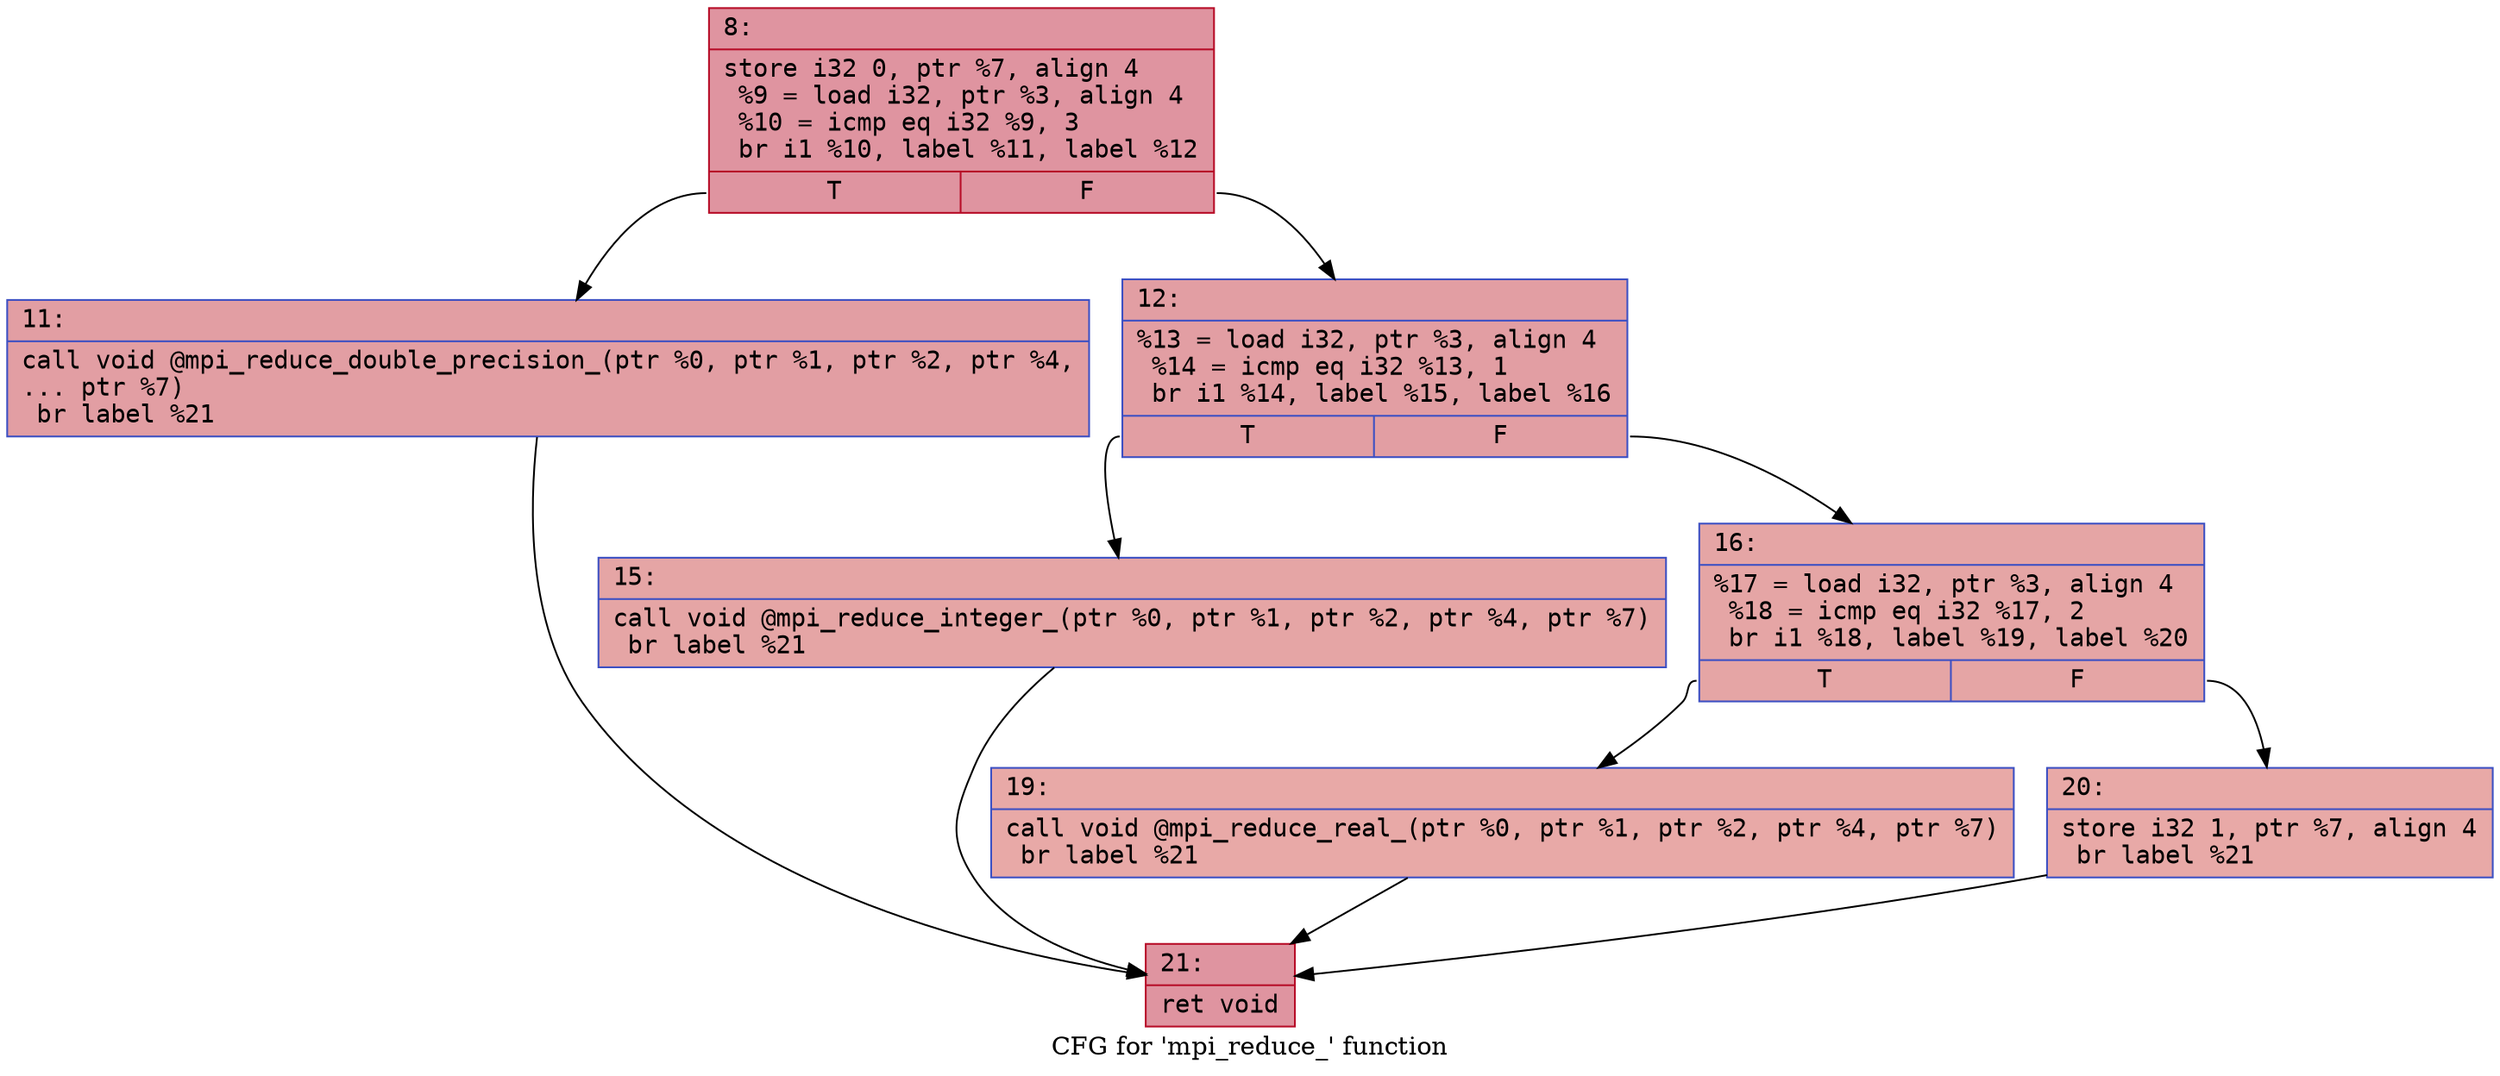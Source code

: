 digraph "CFG for 'mpi_reduce_' function" {
	label="CFG for 'mpi_reduce_' function";

	Node0x5560a31c8b20 [shape=record,color="#b70d28ff", style=filled, fillcolor="#b70d2870" fontname="Courier",label="{8:\l|  store i32 0, ptr %7, align 4\l  %9 = load i32, ptr %3, align 4\l  %10 = icmp eq i32 %9, 3\l  br i1 %10, label %11, label %12\l|{<s0>T|<s1>F}}"];
	Node0x5560a31c8b20:s0 -> Node0x5560a31c8f50[tooltip="8 -> 11\nProbability 50.00%" ];
	Node0x5560a31c8b20:s1 -> Node0x5560a31c8fa0[tooltip="8 -> 12\nProbability 50.00%" ];
	Node0x5560a31c8f50 [shape=record,color="#3d50c3ff", style=filled, fillcolor="#be242e70" fontname="Courier",label="{11:\l|  call void @mpi_reduce_double_precision_(ptr %0, ptr %1, ptr %2, ptr %4,\l... ptr %7)\l  br label %21\l}"];
	Node0x5560a31c8f50 -> Node0x5560a31c9240[tooltip="11 -> 21\nProbability 100.00%" ];
	Node0x5560a31c8fa0 [shape=record,color="#3d50c3ff", style=filled, fillcolor="#be242e70" fontname="Courier",label="{12:\l|  %13 = load i32, ptr %3, align 4\l  %14 = icmp eq i32 %13, 1\l  br i1 %14, label %15, label %16\l|{<s0>T|<s1>F}}"];
	Node0x5560a31c8fa0:s0 -> Node0x5560a31c9410[tooltip="12 -> 15\nProbability 50.00%" ];
	Node0x5560a31c8fa0:s1 -> Node0x5560a31c9460[tooltip="12 -> 16\nProbability 50.00%" ];
	Node0x5560a31c9410 [shape=record,color="#3d50c3ff", style=filled, fillcolor="#c5333470" fontname="Courier",label="{15:\l|  call void @mpi_reduce_integer_(ptr %0, ptr %1, ptr %2, ptr %4, ptr %7)\l  br label %21\l}"];
	Node0x5560a31c9410 -> Node0x5560a31c9240[tooltip="15 -> 21\nProbability 100.00%" ];
	Node0x5560a31c9460 [shape=record,color="#3d50c3ff", style=filled, fillcolor="#c5333470" fontname="Courier",label="{16:\l|  %17 = load i32, ptr %3, align 4\l  %18 = icmp eq i32 %17, 2\l  br i1 %18, label %19, label %20\l|{<s0>T|<s1>F}}"];
	Node0x5560a31c9460:s0 -> Node0x5560a31c9850[tooltip="16 -> 19\nProbability 50.00%" ];
	Node0x5560a31c9460:s1 -> Node0x5560a31c98a0[tooltip="16 -> 20\nProbability 50.00%" ];
	Node0x5560a31c9850 [shape=record,color="#3d50c3ff", style=filled, fillcolor="#ca3b3770" fontname="Courier",label="{19:\l|  call void @mpi_reduce_real_(ptr %0, ptr %1, ptr %2, ptr %4, ptr %7)\l  br label %21\l}"];
	Node0x5560a31c9850 -> Node0x5560a31c9240[tooltip="19 -> 21\nProbability 100.00%" ];
	Node0x5560a31c98a0 [shape=record,color="#3d50c3ff", style=filled, fillcolor="#ca3b3770" fontname="Courier",label="{20:\l|  store i32 1, ptr %7, align 4\l  br label %21\l}"];
	Node0x5560a31c98a0 -> Node0x5560a31c9240[tooltip="20 -> 21\nProbability 100.00%" ];
	Node0x5560a31c9240 [shape=record,color="#b70d28ff", style=filled, fillcolor="#b70d2870" fontname="Courier",label="{21:\l|  ret void\l}"];
}
